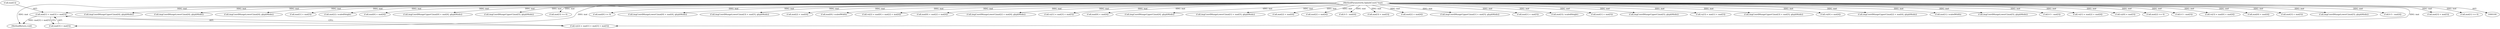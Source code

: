 digraph "0_poppler_a9b8ab4657dec65b8b86c225d12c533ad7e984e2@pointer" {
"1000195" [label="(Call,mat[1] + mat[3] + mat[5])"];
"1000105" [label="(MethodParameterIn,SplashCoord *mat)"];
"1000375" [label="(Call,imgCoordMungeUpperC(mat[4], glyphMode))"];
"1000365" [label="(Call,imgCoordMungeLowerC(mat[4], glyphMode))"];
"1000459" [label="(Call,imgCoordMungeLowerC(mat[4], glyphMode))"];
"1000400" [label="(Call,mat[1] + mat[5])"];
"1001774" [label="(MethodReturn,void)"];
"1000566" [label="(Call,mat[2] / scaledHeight)"];
"1000357" [label="(Call,mat[0] + mat[4])"];
"1000195" [label="(Call,mat[1] + mat[3] + mat[5])"];
"1000356" [label="(Call,imgCoordMungeUpperC(mat[0] + mat[4], glyphMode))"];
"1000512" [label="(Call,imgCoordMungeUpperC(mat[5], glyphMode))"];
"1000105" [label="(MethodParameterIn,SplashCoord *mat)"];
"1000484" [label="(Call,mat[3] >= 0)"];
"1000196" [label="(Call,mat[1])"];
"1000199" [label="(Call,mat[3] + mat[5])"];
"1000347" [label="(Call,mat[0] >= 0)"];
"1000380" [label="(Call,imgCoordMungeLowerC(mat[0] + mat[4], glyphMode))"];
"1000517" [label="(Call,imgCoordMungeLowerC(mat[3] + mat[5], glyphMode))"];
"1000451" [label="(Call,mat[2] + mat[4])"];
"1000552" [label="(Call,mat[0] / scaledWidth)"];
"1000176" [label="(Call,vx[2] = mat[0] + mat[2] + mat[4])"];
"1000180" [label="(Call,mat[0] + mat[2] + mat[4])"];
"1000474" [label="(Call,imgCoordMungeLowerC(mat[2] + mat[4], glyphMode))"];
"1000165" [label="(Call,vy[1] = mat[3] + mat[5])"];
"1000210" [label="(Call,mat[0] + mat[4])"];
"1000469" [label="(Call,imgCoordMungeUpperC(mat[4], glyphMode))"];
"1000423" [label="(Call,imgCoordMungeLowerC(mat[1] + mat[5], glyphMode))"];
"1000184" [label="(Call,mat[2] + mat[4])"];
"1000475" [label="(Call,mat[2] + mat[4])"];
"1001682" [label="(Call,0.5 - mat[4])"];
"1000494" [label="(Call,mat[3] + mat[5])"];
"1000158" [label="(Call,mat[2] + mat[4])"];
"1000399" [label="(Call,imgCoordMungeUpperC(mat[1] + mat[5], glyphMode))"];
"1000424" [label="(Call,mat[1] + mat[5])"];
"1000573" [label="(Call,mat[3] / scaledHeight)"];
"1000221" [label="(Call,mat[1] + mat[5])"];
"1000418" [label="(Call,imgCoordMungeUpperC(mat[5], glyphMode))"];
"1000217" [label="(Call,vy[3] = mat[1] + mat[5])"];
"1000493" [label="(Call,imgCoordMungeUpperC(mat[3] + mat[5], glyphMode))"];
"1000140" [label="(Call,vx[0] = mat[4])"];
"1000450" [label="(Call,imgCoordMungeUpperC(mat[2] + mat[4], glyphMode))"];
"1000559" [label="(Call,mat[1] / scaledWidth)"];
"1000408" [label="(Call,imgCoordMungeLowerC(mat[5], glyphMode))"];
"1001693" [label="(Call,0.5 - mat[5])"];
"1000154" [label="(Call,vx[1] = mat[2] + mat[4])"];
"1000147" [label="(Call,vy[0] = mat[5])"];
"1000441" [label="(Call,mat[2] >= 0)"];
"1001667" [label="(Call,0.5 - mat[5])"];
"1000206" [label="(Call,vx[3] = mat[0] + mat[4])"];
"1000381" [label="(Call,mat[0] + mat[4])"];
"1000169" [label="(Call,mat[3] + mat[5])"];
"1000502" [label="(Call,imgCoordMungeLowerC(mat[5], glyphMode))"];
"1001656" [label="(Call,0.5 - mat[4])"];
"1000191" [label="(Call,vy[2] = mat[1] + mat[3] + mat[5])"];
"1000518" [label="(Call,mat[3] + mat[5])"];
"1000390" [label="(Call,mat[1] >= 0)"];
"1000195" -> "1000191"  [label="AST: "];
"1000195" -> "1000199"  [label="CFG: "];
"1000196" -> "1000195"  [label="AST: "];
"1000199" -> "1000195"  [label="AST: "];
"1000191" -> "1000195"  [label="CFG: "];
"1000195" -> "1001774"  [label="DDG: mat[3] + mat[5]"];
"1000105" -> "1000195"  [label="DDG: mat"];
"1000105" -> "1000100"  [label="AST: "];
"1000105" -> "1001774"  [label="DDG: mat"];
"1000105" -> "1000140"  [label="DDG: mat"];
"1000105" -> "1000147"  [label="DDG: mat"];
"1000105" -> "1000154"  [label="DDG: mat"];
"1000105" -> "1000158"  [label="DDG: mat"];
"1000105" -> "1000165"  [label="DDG: mat"];
"1000105" -> "1000169"  [label="DDG: mat"];
"1000105" -> "1000176"  [label="DDG: mat"];
"1000105" -> "1000180"  [label="DDG: mat"];
"1000105" -> "1000184"  [label="DDG: mat"];
"1000105" -> "1000191"  [label="DDG: mat"];
"1000105" -> "1000199"  [label="DDG: mat"];
"1000105" -> "1000206"  [label="DDG: mat"];
"1000105" -> "1000210"  [label="DDG: mat"];
"1000105" -> "1000217"  [label="DDG: mat"];
"1000105" -> "1000221"  [label="DDG: mat"];
"1000105" -> "1000347"  [label="DDG: mat"];
"1000105" -> "1000356"  [label="DDG: mat"];
"1000105" -> "1000357"  [label="DDG: mat"];
"1000105" -> "1000365"  [label="DDG: mat"];
"1000105" -> "1000375"  [label="DDG: mat"];
"1000105" -> "1000380"  [label="DDG: mat"];
"1000105" -> "1000381"  [label="DDG: mat"];
"1000105" -> "1000390"  [label="DDG: mat"];
"1000105" -> "1000399"  [label="DDG: mat"];
"1000105" -> "1000400"  [label="DDG: mat"];
"1000105" -> "1000408"  [label="DDG: mat"];
"1000105" -> "1000418"  [label="DDG: mat"];
"1000105" -> "1000423"  [label="DDG: mat"];
"1000105" -> "1000424"  [label="DDG: mat"];
"1000105" -> "1000441"  [label="DDG: mat"];
"1000105" -> "1000450"  [label="DDG: mat"];
"1000105" -> "1000451"  [label="DDG: mat"];
"1000105" -> "1000459"  [label="DDG: mat"];
"1000105" -> "1000469"  [label="DDG: mat"];
"1000105" -> "1000474"  [label="DDG: mat"];
"1000105" -> "1000475"  [label="DDG: mat"];
"1000105" -> "1000484"  [label="DDG: mat"];
"1000105" -> "1000493"  [label="DDG: mat"];
"1000105" -> "1000494"  [label="DDG: mat"];
"1000105" -> "1000502"  [label="DDG: mat"];
"1000105" -> "1000512"  [label="DDG: mat"];
"1000105" -> "1000517"  [label="DDG: mat"];
"1000105" -> "1000518"  [label="DDG: mat"];
"1000105" -> "1000552"  [label="DDG: mat"];
"1000105" -> "1000559"  [label="DDG: mat"];
"1000105" -> "1000566"  [label="DDG: mat"];
"1000105" -> "1000573"  [label="DDG: mat"];
"1000105" -> "1001656"  [label="DDG: mat"];
"1000105" -> "1001667"  [label="DDG: mat"];
"1000105" -> "1001682"  [label="DDG: mat"];
"1000105" -> "1001693"  [label="DDG: mat"];
}
